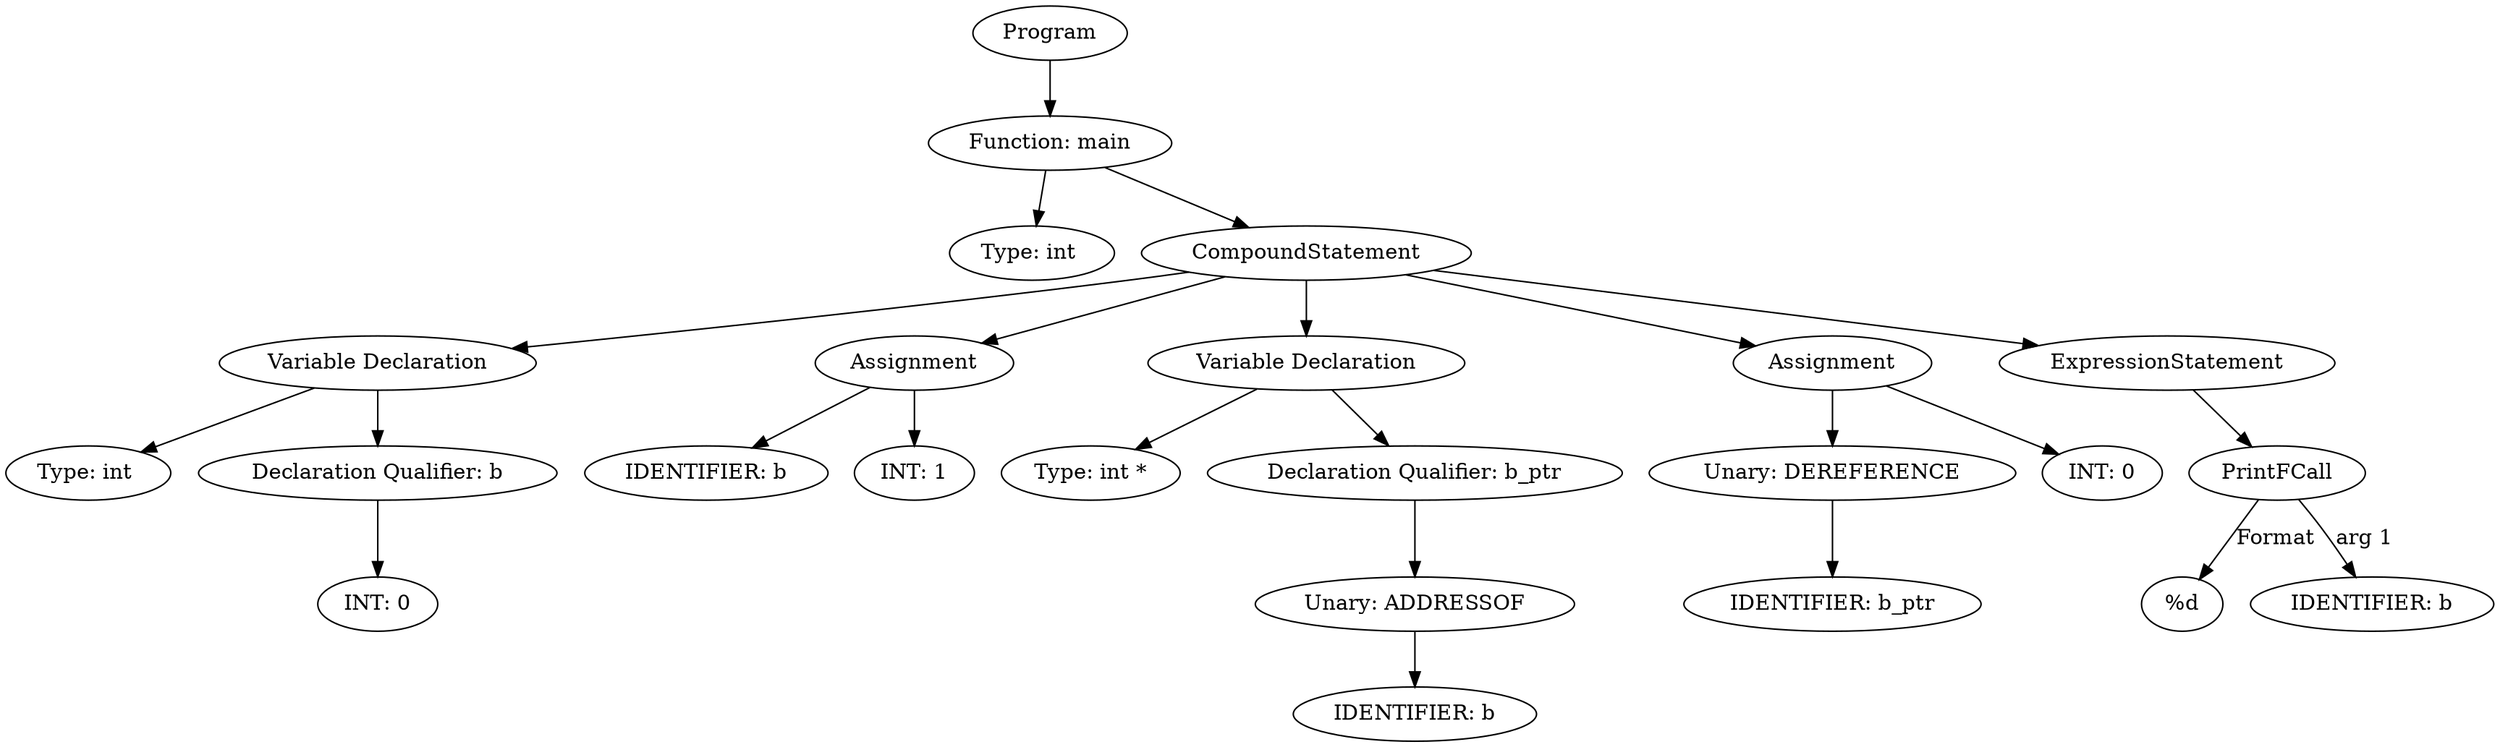 digraph ExpressionGraph {
2978367195664 [label="Program"];
2978367195664 -> 2978367195536;
2978367195536 [label="Function: main"];
2978367195536 -> 2978367195920;
2978367195920 [label="Type: int "];
2978367195536 -> 2978366808208;
2978366808208 [label="CompoundStatement"];
2978366808208 -> 2978367193936;
2978367193936 [label="Variable Declaration"];
2978367193936 -> 2978367194320;
2978367194320 [label="Type: int "];
2978367193936 -> 2978367194512;
2978367194512 [label="Declaration Qualifier: b"];
2978367194512 -> 2978367195216;
2978367195216 [label="INT: 0"];
2978366808208 -> 2978367194448;
2978367194448 [label="Assignment"];
2978367194448 -> 2978367193232;
2978367193232 [label="IDENTIFIER: b"];
2978367194448 -> 2978367194256;
2978367194256 [label="INT: 1"];
2978366808208 -> 2978367086864;
2978367086864 [label="Variable Declaration"];
2978367086864 -> 2978367193872;
2978367193872 [label="Type: int *"];
2978367086864 -> 2978367081680;
2978367081680 [label="Declaration Qualifier: b_ptr"];
2978367081680 -> 2978367199632;
2978367199632 [label="Unary: ADDRESSOF"];
2978367199632 -> 2978367193360;
2978367193360 [label="IDENTIFIER: b"];
2978366808208 -> 2978367093968;
2978367093968 [label="Assignment"];
2978367093968 -> 2978367084880;
2978367084880 [label="Unary: DEREFERENCE"];
2978367084880 -> 2978367084944;
2978367084944 [label="IDENTIFIER: b_ptr"];
2978367093968 -> 2978367094288;
2978367094288 [label="INT: 0"];
2978366808208 -> 2978367093840;
2978367093840 [label="ExpressionStatement"];
2978367093840 -> 2978367093008;
2978367093008 [label="PrintFCall"];
2978367093008 -> 2978367093104 [label="Format"];
2978367093104 [label="%d"];
2978367093008 -> 2978367093072 [label="arg 1"];
2978367093072 [label="IDENTIFIER: b"];
}
